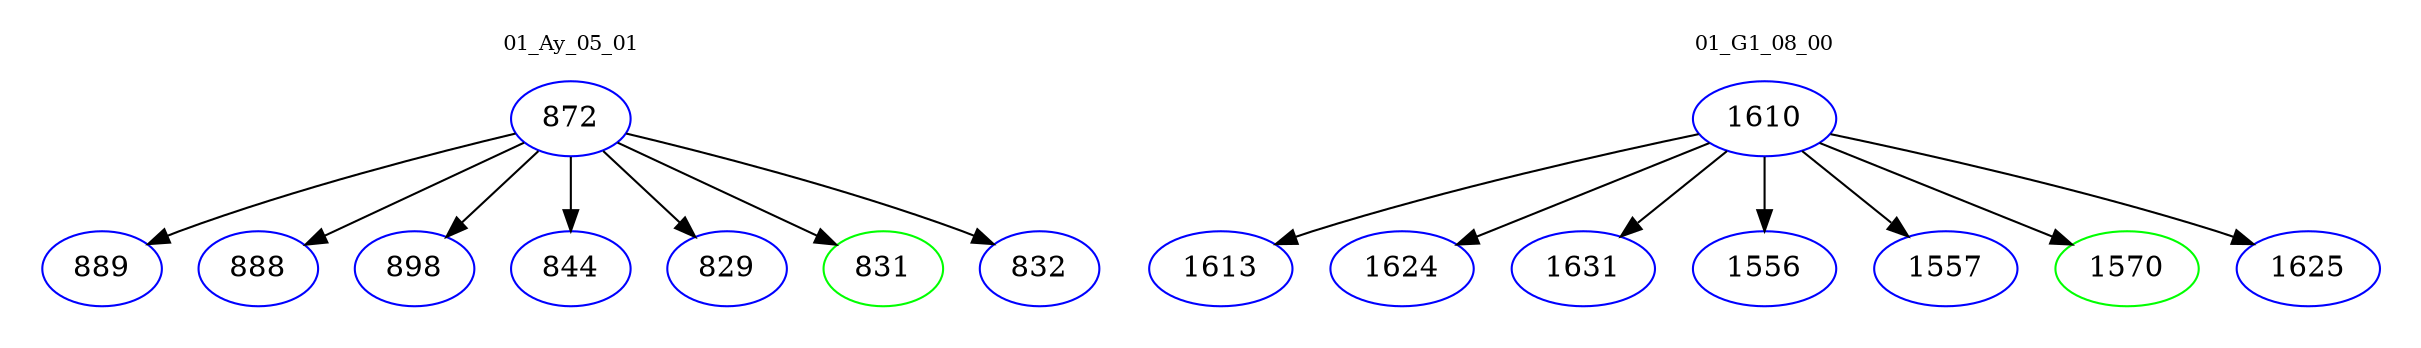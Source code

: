 digraph{
subgraph cluster_0 {
color = white
label = "01_Ay_05_01";
fontsize=10;
T0_872 [label="872", color="blue"]
T0_872 -> T0_889 [color="black"]
T0_889 [label="889", color="blue"]
T0_872 -> T0_888 [color="black"]
T0_888 [label="888", color="blue"]
T0_872 -> T0_898 [color="black"]
T0_898 [label="898", color="blue"]
T0_872 -> T0_844 [color="black"]
T0_844 [label="844", color="blue"]
T0_872 -> T0_829 [color="black"]
T0_829 [label="829", color="blue"]
T0_872 -> T0_831 [color="black"]
T0_831 [label="831", color="green"]
T0_872 -> T0_832 [color="black"]
T0_832 [label="832", color="blue"]
}
subgraph cluster_1 {
color = white
label = "01_G1_08_00";
fontsize=10;
T1_1610 [label="1610", color="blue"]
T1_1610 -> T1_1613 [color="black"]
T1_1613 [label="1613", color="blue"]
T1_1610 -> T1_1624 [color="black"]
T1_1624 [label="1624", color="blue"]
T1_1610 -> T1_1631 [color="black"]
T1_1631 [label="1631", color="blue"]
T1_1610 -> T1_1556 [color="black"]
T1_1556 [label="1556", color="blue"]
T1_1610 -> T1_1557 [color="black"]
T1_1557 [label="1557", color="blue"]
T1_1610 -> T1_1570 [color="black"]
T1_1570 [label="1570", color="green"]
T1_1610 -> T1_1625 [color="black"]
T1_1625 [label="1625", color="blue"]
}
}
